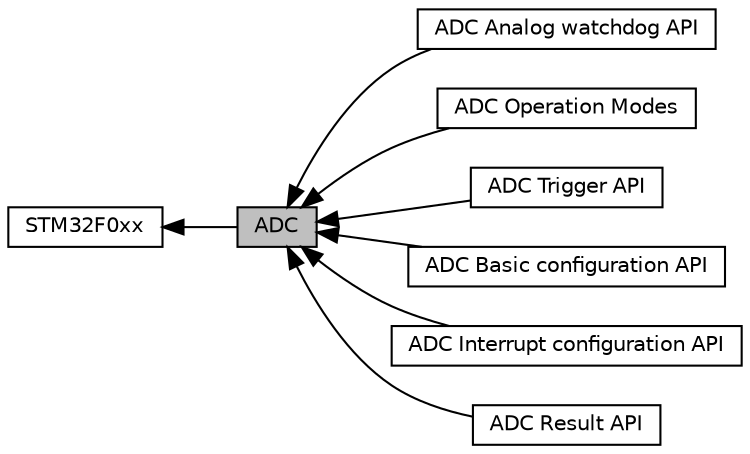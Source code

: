 digraph "ADC"
{
  edge [fontname="Helvetica",fontsize="10",labelfontname="Helvetica",labelfontsize="10"];
  node [fontname="Helvetica",fontsize="10",shape=record];
  rankdir=LR;
  Node7 [label="ADC Analog watchdog API",height=0.2,width=0.4,color="black", fillcolor="white", style="filled",URL="$group__adc__api__wdg.html",tooltip="ADC analog watchdog API definitions. "];
  Node2 [label="ADC Operation Modes",height=0.2,width=0.4,color="black", fillcolor="white", style="filled",URL="$group__adc__api__opmode.html",tooltip="ADC Result API. "];
  Node4 [label="ADC Trigger API",height=0.2,width=0.4,color="black", fillcolor="white", style="filled",URL="$group__adc__api__trigger.html",tooltip="ADC Trigger API. "];
  Node6 [label="ADC Basic configuration API",height=0.2,width=0.4,color="black", fillcolor="white", style="filled",URL="$group__adc__api__config.html",tooltip="ADC Basic configuration API. "];
  Node1 [label="STM32F0xx",height=0.2,width=0.4,color="black", fillcolor="white", style="filled",URL="$group__STM32F0xx.html",tooltip="Libraries for ST Microelectronics STM32F0xx series. "];
  Node5 [label="ADC Interrupt configuration API",height=0.2,width=0.4,color="black", fillcolor="white", style="filled",URL="$group__adc__api__interrupts.html",tooltip="ADC Interrupt configuration API. "];
  Node0 [label="ADC",height=0.2,width=0.4,color="black", fillcolor="grey75", style="filled", fontcolor="black"];
  Node3 [label="ADC Result API",height=0.2,width=0.4,color="black", fillcolor="white", style="filled",URL="$group__adc__api__result.html",tooltip="ADC Result API. "];
  Node1->Node0 [shape=plaintext, dir="back", style="solid"];
  Node0->Node2 [shape=plaintext, dir="back", style="solid"];
  Node0->Node3 [shape=plaintext, dir="back", style="solid"];
  Node0->Node4 [shape=plaintext, dir="back", style="solid"];
  Node0->Node5 [shape=plaintext, dir="back", style="solid"];
  Node0->Node6 [shape=plaintext, dir="back", style="solid"];
  Node0->Node7 [shape=plaintext, dir="back", style="solid"];
}
